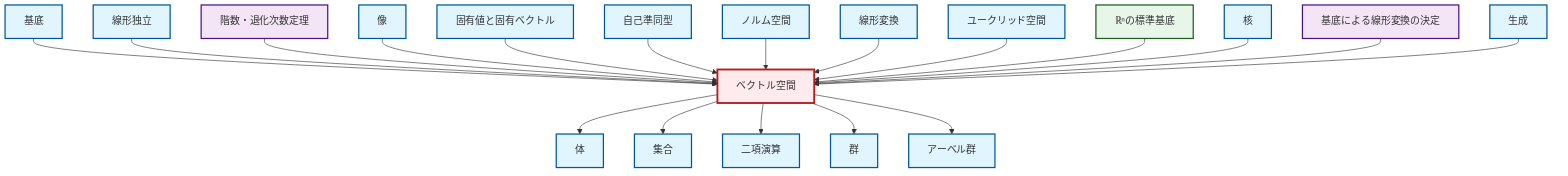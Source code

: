 graph TD
    classDef definition fill:#e1f5fe,stroke:#01579b,stroke-width:2px
    classDef theorem fill:#f3e5f5,stroke:#4a148c,stroke-width:2px
    classDef axiom fill:#fff3e0,stroke:#e65100,stroke-width:2px
    classDef example fill:#e8f5e9,stroke:#1b5e20,stroke-width:2px
    classDef current fill:#ffebee,stroke:#b71c1c,stroke-width:3px
    thm-rank-nullity["階数・退化次数定理"]:::theorem
    def-endomorphism["自己準同型"]:::definition
    def-linear-transformation["線形変換"]:::definition
    def-group["群"]:::definition
    ex-standard-basis-rn["ℝⁿの標準基底"]:::example
    def-field["体"]:::definition
    def-image["像"]:::definition
    def-binary-operation["二項演算"]:::definition
    def-linear-independence["線形独立"]:::definition
    def-normed-vector-space["ノルム空間"]:::definition
    def-basis["基底"]:::definition
    def-vector-space["ベクトル空間"]:::definition
    thm-linear-transformation-basis["基底による線形変換の決定"]:::theorem
    def-set["集合"]:::definition
    def-span["生成"]:::definition
    def-euclidean-space["ユークリッド空間"]:::definition
    def-eigenvalue-eigenvector["固有値と固有ベクトル"]:::definition
    def-kernel["核"]:::definition
    def-abelian-group["アーベル群"]:::definition
    def-basis --> def-vector-space
    def-linear-independence --> def-vector-space
    thm-rank-nullity --> def-vector-space
    def-image --> def-vector-space
    def-vector-space --> def-field
    def-eigenvalue-eigenvector --> def-vector-space
    def-endomorphism --> def-vector-space
    def-normed-vector-space --> def-vector-space
    def-linear-transformation --> def-vector-space
    def-vector-space --> def-set
    def-euclidean-space --> def-vector-space
    ex-standard-basis-rn --> def-vector-space
    def-kernel --> def-vector-space
    def-vector-space --> def-binary-operation
    def-vector-space --> def-group
    thm-linear-transformation-basis --> def-vector-space
    def-span --> def-vector-space
    def-vector-space --> def-abelian-group
    class def-vector-space current